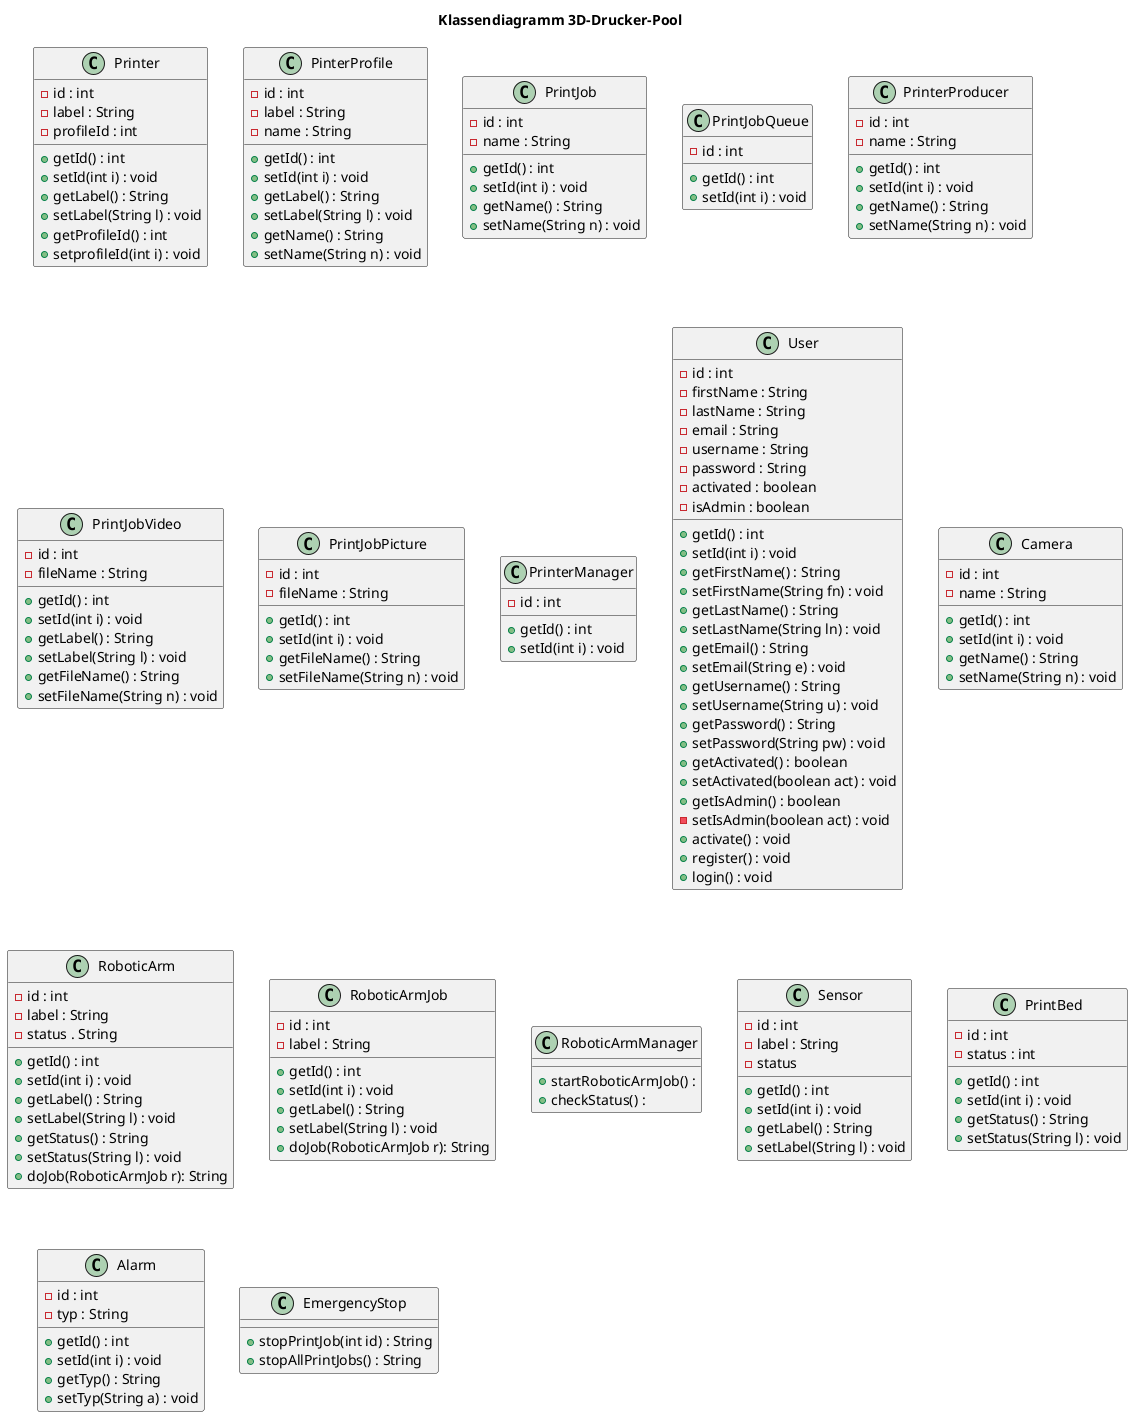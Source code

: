 @startuml

title Klassendiagramm 3D-Drucker-Pool

class Printer {
  - id : int
  - label : String
  - profileId : int

  + getId() : int
  + setId(int i) : void
  + getLabel() : String
  + setLabel(String l) : void
  + getProfileId() : int
  + setprofileId(int i) : void

}

class PinterProfile {
  - id : int
  - label : String
  - name : String

  + getId() : int
  + setId(int i) : void
  + getLabel() : String
  + setLabel(String l) : void
  + getName() : String
  + setName(String n) : void

}


class PrintJob {
  - id : int
  - name : String

  + getId() : int
  + setId(int i) : void
  + getName() : String
  + setName(String n) : void

}

class PrintJobQueue {
  - id : int

  + getId() : int
  + setId(int i) : void

}

class PrinterProducer {
  - id : int
  - name : String

  + getId() : int
  + setId(int i) : void
  + getName() : String
  + setName(String n) : void

}

class PrintJobVideo {
  - id : int
  - fileName : String

  + getId() : int
  + setId(int i) : void
  + getLabel() : String
  + setLabel(String l) : void
  + getFileName() : String
  + setFileName(String n) : void

}

class PrintJobPicture {
  - id : int
  - fileName : String

  + getId() : int
  + setId(int i) : void
  + getFileName() : String
  + setFileName(String n) : void

}

class PrinterManager {
  - id : int


  + getId() : int
  + setId(int i) : void

}


class User {
  - id : int
  - firstName : String
  - lastName : String
  - email : String
  - username : String
  - password : String
  - activated : boolean
  - isAdmin : boolean

  + getId() : int
  + setId(int i) : void
  + getFirstName() : String
  + setFirstName(String fn) : void
  + getLastName() : String
  + setLastName(String ln) : void
  + getEmail() : String
  + setEmail(String e) : void
  + getUsername() : String
  + setUsername(String u) : void
  + getPassword() : String
  + setPassword(String pw) : void
  + getActivated() : boolean
  + setActivated(boolean act) : void
  + getIsAdmin() : boolean
  - setIsAdmin(boolean act) : void
  + activate() : void
  + register() : void
  + login() : void
}


class Camera {
  - id : int
  - name : String

  + getId() : int
  + setId(int i) : void
  + getName() : String
  + setName(String n) : void
}


class RoboticArm {
  - id : int
  - label : String
  - status . String

  + getId() : int
  + setId(int i) : void
  + getLabel() : String
  + setLabel(String l) : void
  + getStatus() : String
  + setStatus(String l) : void
  + doJob(RoboticArmJob r): String

}
class RoboticArmJob {
  - id : int
  - label : String

  + getId() : int
  + setId(int i) : void
  + getLabel() : String
  + setLabel(String l) : void
  + doJob(RoboticArmJob r): String

}

class RoboticArmManager {

  + startRoboticArmJob() :
  + checkStatus() :

}

class Sensor {
  - id : int
  - label : String
  - status

  + getId() : int
  + setId(int i) : void
  + getLabel() : String
  + setLabel(String l) : void


}

class PrintBed {
  - id : int
  - status : int

  + getId() : int
  + setId(int i) : void
  + getStatus() : String
  + setStatus(String l) : void

}

class Alarm {
  - id : int
  - typ : String

  + getId() : int
  + setId(int i) : void
  + getTyp() : String
  + setTyp(String a) : void


}

class EmergencyStop {

  + stopPrintJob(int id) : String
  + stopAllPrintJobs() : String

}




@enduml

